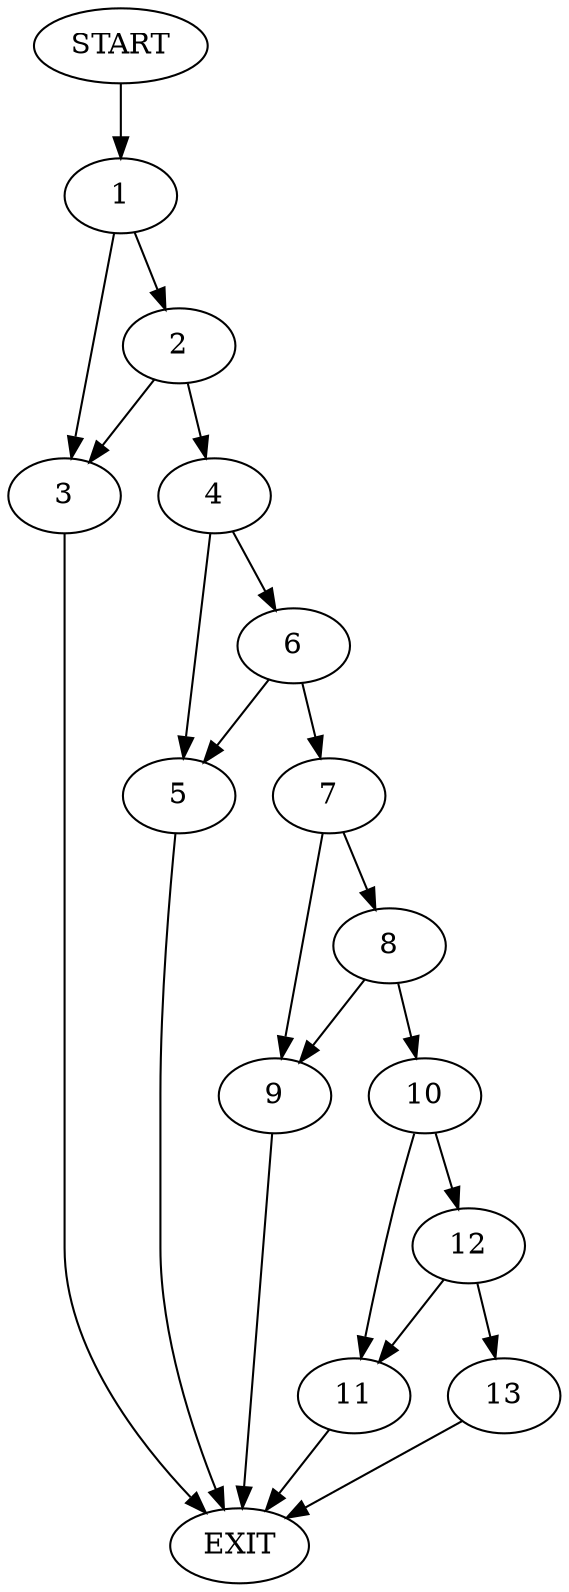 digraph {
0 [label="START"]
14 [label="EXIT"]
0 -> 1
1 -> 2
1 -> 3
2 -> 4
2 -> 3
3 -> 14
4 -> 5
4 -> 6
5 -> 14
6 -> 7
6 -> 5
7 -> 8
7 -> 9
9 -> 14
8 -> 9
8 -> 10
10 -> 11
10 -> 12
11 -> 14
12 -> 11
12 -> 13
13 -> 14
}
